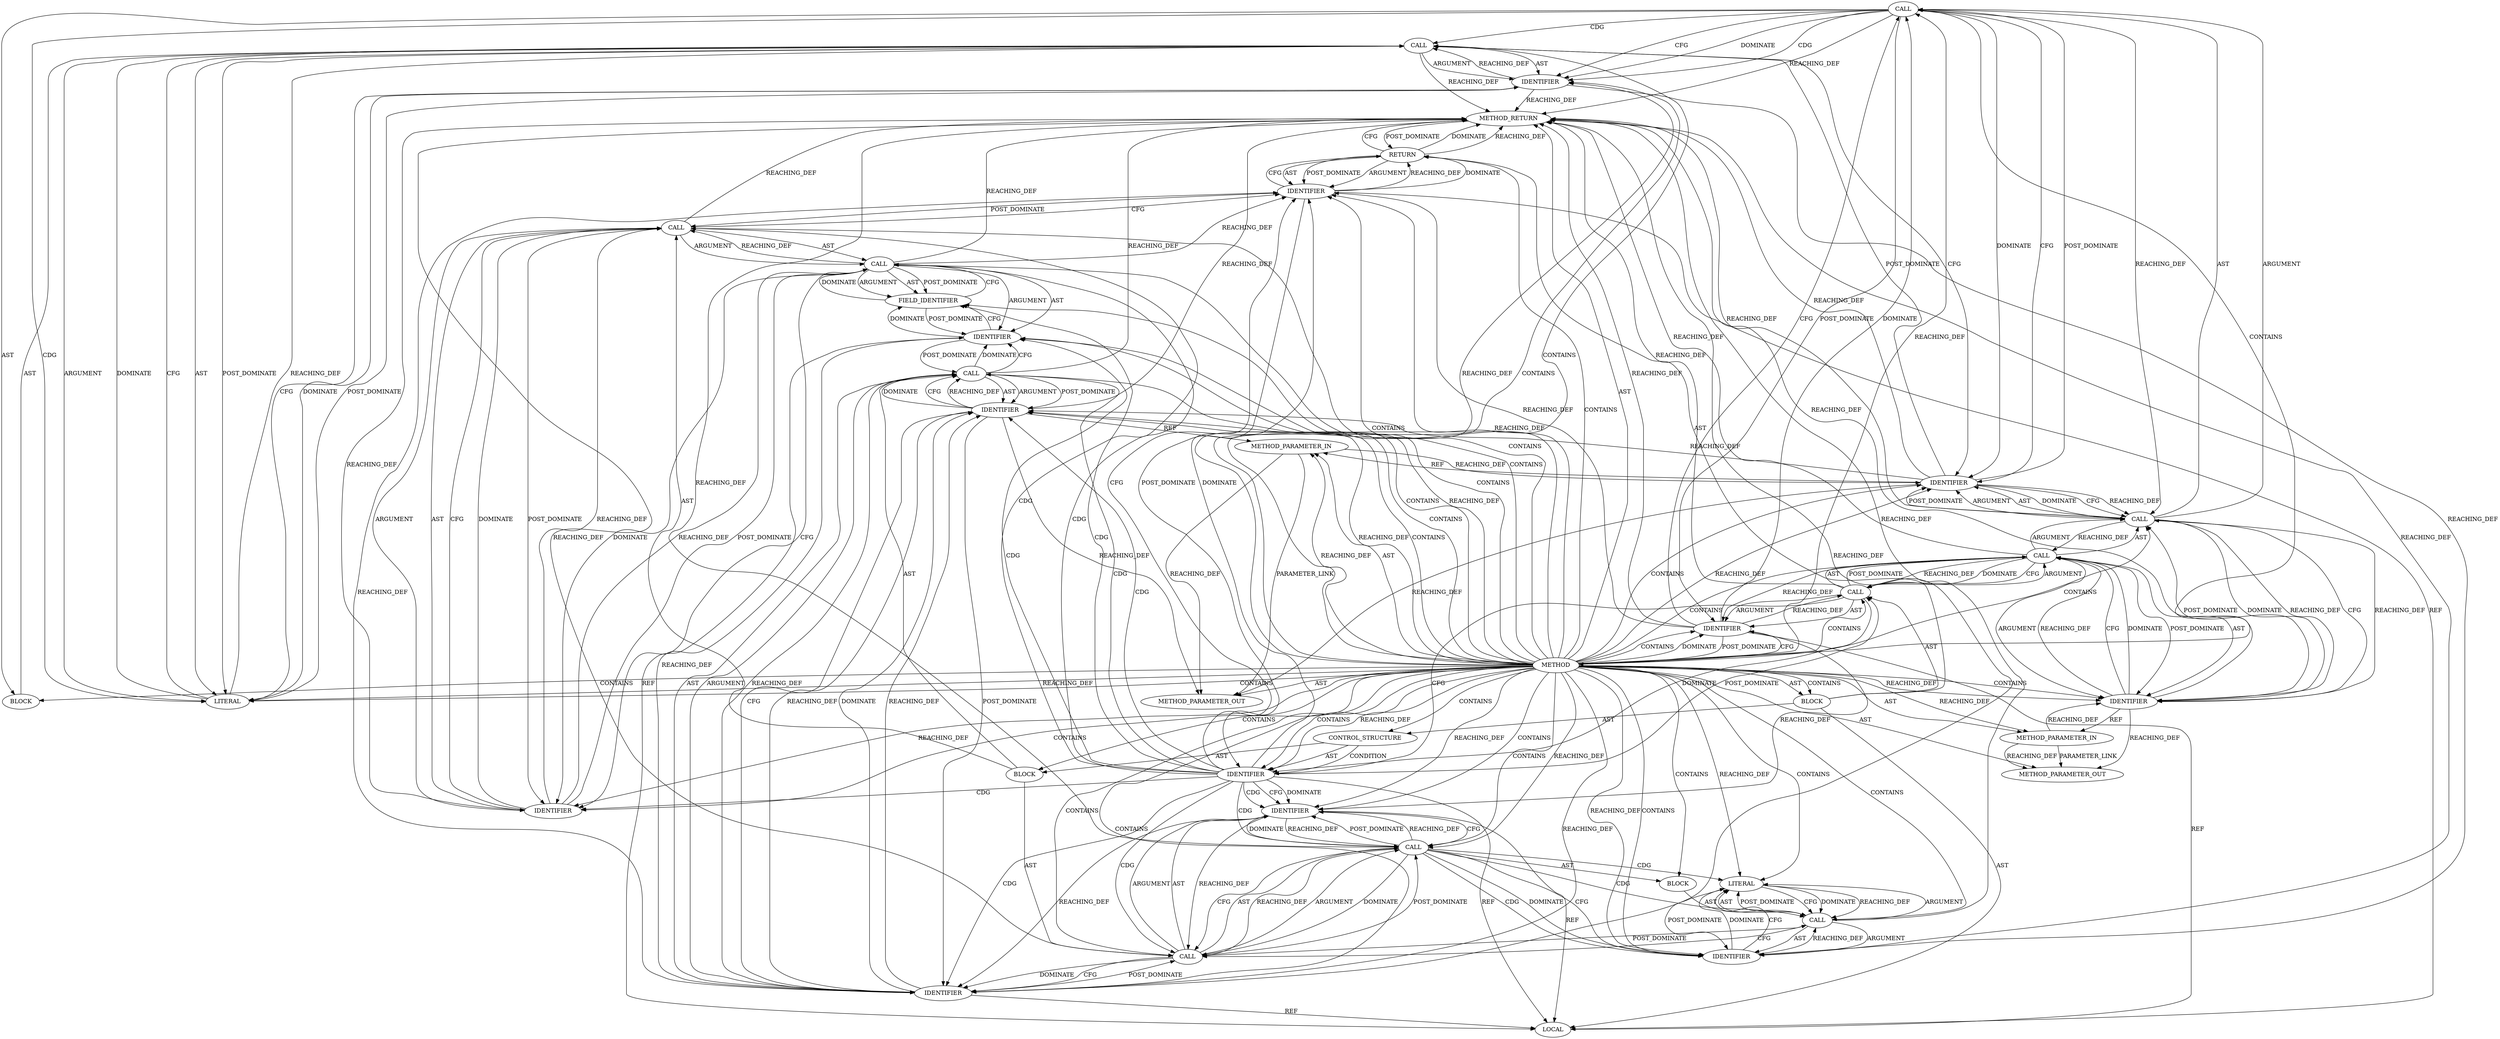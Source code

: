 digraph {
  44 [label=CALL ORDER=1 ARGUMENT_INDEX=1 CODE="BUF_OVERHEAD" COLUMN_NUMBER=25 METHOD_FULL_NAME="file_code_old-97bf6f81-tipc_buf_append-145.c:51:51:BUF_OVERHEAD:0" LINE_NUMBER=72 TYPE_FULL_NAME="ANY" DISPATCH_TYPE="INLINED" SIGNATURE="" NAME="BUF_OVERHEAD"]
  40 [label=CALL ORDER=2 ARGUMENT_INDEX=-1 CODE="skb = alloc_skb_fclone(BUF_OVERHEAD + size, gfp)" COLUMN_NUMBER=2 METHOD_FULL_NAME="<operator>.assignment" LINE_NUMBER=72 TYPE_FULL_NAME="<empty>" DISPATCH_TYPE="STATIC_DISPATCH" SIGNATURE="" NAME="<operator>.assignment"]
  65 [label=CALL ORDER=1 ARGUMENT_INDEX=1 CODE="skb->next" COLUMN_NUMBER=3 METHOD_FULL_NAME="<operator>.indirectFieldAccess" LINE_NUMBER=76 TYPE_FULL_NAME="<empty>" DISPATCH_TYPE="STATIC_DISPATCH" SIGNATURE="" NAME="<operator>.indirectFieldAccess"]
  36 [label=METHOD_PARAMETER_IN ORDER=1 CODE="u32 size" IS_VARIADIC=false COLUMN_NUMBER=34 LINE_NUMBER=68 TYPE_FULL_NAME="u32" EVALUATION_STRATEGY="BY_VALUE" INDEX=1 NAME="size"]
  2707 [label=METHOD_PARAMETER_OUT ORDER=2 CODE="gfp_t gfp" IS_VARIADIC=false COLUMN_NUMBER=44 LINE_NUMBER=68 TYPE_FULL_NAME="gfp_t" EVALUATION_STRATEGY="BY_VALUE" INDEX=2 NAME="gfp"]
  50 [label=IDENTIFIER ORDER=2 ARGUMENT_INDEX=2 CODE="gfp" COLUMN_NUMBER=46 LINE_NUMBER=72 TYPE_FULL_NAME="gfp_t" NAME="gfp"]
  60 [label=LITERAL ORDER=2 ARGUMENT_INDEX=2 CODE="48" COLUMN_NUMBER=20 LINE_NUMBER=74 TYPE_FULL_NAME="int"]
  69 [label=RETURN ORDER=4 ARGUMENT_INDEX=-1 CODE="return skb;" COLUMN_NUMBER=2 LINE_NUMBER=78]
  46 [label=CALL ORDER=1 ARGUMENT_INDEX=1 CODE="LL_MAX_HEADER + 48" COLUMN_NUMBER=25 METHOD_FULL_NAME="<operator>.addition" LINE_NUMBER=72 TYPE_FULL_NAME="<empty>" DISPATCH_TYPE="STATIC_DISPATCH" SIGNATURE="" NAME="<operator>.addition"]
  37 [label=METHOD_PARAMETER_IN ORDER=2 CODE="gfp_t gfp" IS_VARIADIC=false COLUMN_NUMBER=44 LINE_NUMBER=68 TYPE_FULL_NAME="gfp_t" EVALUATION_STRATEGY="BY_VALUE" INDEX=2 NAME="gfp"]
  67 [label=FIELD_IDENTIFIER ORDER=2 ARGUMENT_INDEX=2 CODE="next" COLUMN_NUMBER=3 LINE_NUMBER=76 CANONICAL_NAME="next"]
  35 [label=METHOD COLUMN_NUMBER=1 LINE_NUMBER=68 COLUMN_NUMBER_END=24 IS_EXTERNAL=false SIGNATURE="struct sk_buff tipc_buf_acquire (u32,gfp_t)" NAME="tipc_buf_acquire" AST_PARENT_TYPE="TYPE_DECL" AST_PARENT_FULL_NAME="file_code_old-97bf6f81-tipc_buf_append-145.c:<global>" ORDER=3 CODE="struct sk_buff *tipc_buf_acquire(u32 size, gfp_t gfp)
{
	struct sk_buff *skb;

	skb = alloc_skb_fclone(BUF_OVERHEAD + size, gfp);
	if (skb) {
		skb_reserve(skb, BUF_HEADROOM);
		skb_put(skb, size);
		skb->next = NULL;
	}
	return skb;
}" FULL_NAME="tipc_buf_acquire" LINE_NUMBER_END=72 FILENAME="file_code_old-97bf6f81-tipc_buf_append-145.c"]
  56 [label=CALL ORDER=2 ARGUMENT_INDEX=2 CODE="BUF_HEADROOM" COLUMN_NUMBER=20 METHOD_FULL_NAME="file_code_old-97bf6f81-tipc_buf_append-145.c:50:50:BUF_HEADROOM:0" LINE_NUMBER=74 TYPE_FULL_NAME="ANY" DISPATCH_TYPE="INLINED" SIGNATURE="" NAME="BUF_HEADROOM"]
  70 [label=IDENTIFIER ORDER=1 ARGUMENT_INDEX=-1 CODE="skb" COLUMN_NUMBER=9 LINE_NUMBER=78 TYPE_FULL_NAME="sk_buff*" NAME="skb"]
  2706 [label=METHOD_PARAMETER_OUT ORDER=1 CODE="u32 size" IS_VARIADIC=false COLUMN_NUMBER=34 LINE_NUMBER=68 TYPE_FULL_NAME="u32" EVALUATION_STRATEGY="BY_VALUE" INDEX=1 NAME="size"]
  38 [label=BLOCK ORDER=3 ARGUMENT_INDEX=-1 CODE="{
	struct sk_buff *skb;

	skb = alloc_skb_fclone(BUF_OVERHEAD + size, gfp);
	if (skb) {
		skb_reserve(skb, BUF_HEADROOM);
		skb_put(skb, size);
		skb->next = NULL;
	}
	return skb;
}" COLUMN_NUMBER=1 LINE_NUMBER=69 TYPE_FULL_NAME="void"]
  47 [label=IDENTIFIER ORDER=1 ARGUMENT_INDEX=1 CODE="LL_MAX_HEADER" COLUMN_NUMBER=25 LINE_NUMBER=72 TYPE_FULL_NAME="ANY" NAME="LL_MAX_HEADER"]
  45 [label=BLOCK ORDER=1 ARGUMENT_INDEX=1 CODE="<empty>" TYPE_FULL_NAME="void"]
  68 [label=IDENTIFIER ORDER=2 ARGUMENT_INDEX=2 CODE="NULL" COLUMN_NUMBER=15 LINE_NUMBER=76 TYPE_FULL_NAME="ANY" NAME="NULL"]
  54 [label=CALL ORDER=1 ARGUMENT_INDEX=-1 CODE="skb_reserve(skb, BUF_HEADROOM)" COLUMN_NUMBER=3 METHOD_FULL_NAME="skb_reserve" LINE_NUMBER=74 TYPE_FULL_NAME="<empty>" DISPATCH_TYPE="STATIC_DISPATCH" SIGNATURE="" NAME="skb_reserve"]
  39 [label=LOCAL ORDER=1 CODE="struct sk_buff* skb" COLUMN_NUMBER=17 LINE_NUMBER=70 TYPE_FULL_NAME="sk_buff*" NAME="skb"]
  57 [label=BLOCK ORDER=1 ARGUMENT_INDEX=1 CODE="<empty>" TYPE_FULL_NAME="void"]
  71 [label=METHOD_RETURN ORDER=4 CODE="RET" COLUMN_NUMBER=1 LINE_NUMBER=68 TYPE_FULL_NAME="struct sk_buff" EVALUATION_STRATEGY="BY_VALUE"]
  58 [label=CALL ORDER=1 ARGUMENT_INDEX=1 CODE="LL_MAX_HEADER + 48" COLUMN_NUMBER=20 METHOD_FULL_NAME="<operator>.addition" LINE_NUMBER=74 TYPE_FULL_NAME="<empty>" DISPATCH_TYPE="STATIC_DISPATCH" SIGNATURE="" NAME="<operator>.addition"]
  49 [label=IDENTIFIER ORDER=2 ARGUMENT_INDEX=2 CODE="size" COLUMN_NUMBER=40 LINE_NUMBER=72 TYPE_FULL_NAME="u32" NAME="size"]
  41 [label=IDENTIFIER ORDER=1 ARGUMENT_INDEX=1 CODE="skb" COLUMN_NUMBER=2 LINE_NUMBER=72 TYPE_FULL_NAME="sk_buff*" NAME="skb"]
  59 [label=IDENTIFIER ORDER=1 ARGUMENT_INDEX=1 CODE="LL_MAX_HEADER" COLUMN_NUMBER=20 LINE_NUMBER=74 TYPE_FULL_NAME="ANY" NAME="LL_MAX_HEADER"]
  66 [label=IDENTIFIER ORDER=1 ARGUMENT_INDEX=1 CODE="skb" COLUMN_NUMBER=3 LINE_NUMBER=76 TYPE_FULL_NAME="sk_buff*" NAME="skb"]
  62 [label=IDENTIFIER ORDER=1 ARGUMENT_INDEX=1 CODE="skb" COLUMN_NUMBER=11 LINE_NUMBER=75 TYPE_FULL_NAME="sk_buff*" NAME="skb"]
  52 [label=IDENTIFIER ORDER=1 ARGUMENT_INDEX=-1 CODE="skb" COLUMN_NUMBER=6 LINE_NUMBER=73 TYPE_FULL_NAME="sk_buff*" NAME="skb"]
  63 [label=IDENTIFIER ORDER=2 ARGUMENT_INDEX=2 CODE="size" COLUMN_NUMBER=16 LINE_NUMBER=75 TYPE_FULL_NAME="u32" NAME="size"]
  53 [label=BLOCK ORDER=2 ARGUMENT_INDEX=-1 CODE="{
		skb_reserve(skb, BUF_HEADROOM);
		skb_put(skb, size);
		skb->next = NULL;
	}" COLUMN_NUMBER=11 LINE_NUMBER=73 TYPE_FULL_NAME="void"]
  55 [label=IDENTIFIER ORDER=1 ARGUMENT_INDEX=1 CODE="skb" COLUMN_NUMBER=15 LINE_NUMBER=74 TYPE_FULL_NAME="sk_buff*" NAME="skb"]
  42 [label=CALL ORDER=2 ARGUMENT_INDEX=2 CODE="alloc_skb_fclone(BUF_OVERHEAD + size, gfp)" COLUMN_NUMBER=8 METHOD_FULL_NAME="alloc_skb_fclone" LINE_NUMBER=72 TYPE_FULL_NAME="<empty>" DISPATCH_TYPE="STATIC_DISPATCH" SIGNATURE="" NAME="alloc_skb_fclone"]
  48 [label=LITERAL ORDER=2 ARGUMENT_INDEX=2 CODE="48" COLUMN_NUMBER=25 LINE_NUMBER=72 TYPE_FULL_NAME="int"]
  51 [label=CONTROL_STRUCTURE CONTROL_STRUCTURE_TYPE="IF" ORDER=3 PARSER_TYPE_NAME="CASTIfStatement" ARGUMENT_INDEX=-1 CODE="if (skb)" COLUMN_NUMBER=2 LINE_NUMBER=73]
  64 [label=CALL ORDER=3 ARGUMENT_INDEX=-1 CODE="skb->next = NULL" COLUMN_NUMBER=3 METHOD_FULL_NAME="<operator>.assignment" LINE_NUMBER=76 TYPE_FULL_NAME="<empty>" DISPATCH_TYPE="STATIC_DISPATCH" SIGNATURE="" NAME="<operator>.assignment"]
  61 [label=CALL ORDER=2 ARGUMENT_INDEX=-1 CODE="skb_put(skb, size)" COLUMN_NUMBER=3 METHOD_FULL_NAME="skb_put" LINE_NUMBER=75 TYPE_FULL_NAME="<empty>" DISPATCH_TYPE="STATIC_DISPATCH" SIGNATURE="" NAME="skb_put"]
  43 [label=CALL ORDER=1 ARGUMENT_INDEX=1 CODE="BUF_OVERHEAD + size" COLUMN_NUMBER=25 METHOD_FULL_NAME="<operator>.addition" LINE_NUMBER=72 TYPE_FULL_NAME="<empty>" DISPATCH_TYPE="STATIC_DISPATCH" SIGNATURE="" NAME="<operator>.addition"]
  38 -> 51 [label=AST ]
  46 -> 49 [label=CFG ]
  63 -> 61 [label=DOMINATE ]
  40 -> 42 [label=ARGUMENT ]
  60 -> 59 [label=POST_DOMINATE ]
  35 -> 59 [label=REACHING_DEF VARIABLE=""]
  64 -> 65 [label=ARGUMENT ]
  50 -> 37 [label=REF ]
  56 -> 59 [label=CFG ]
  42 -> 40 [label=REACHING_DEF VARIABLE="alloc_skb_fclone(BUF_OVERHEAD + size, gfp)"]
  67 -> 66 [label=POST_DOMINATE ]
  62 -> 61 [label=REACHING_DEF VARIABLE="skb"]
  47 -> 48 [label=CFG ]
  35 -> 55 [label=REACHING_DEF VARIABLE=""]
  35 -> 48 [label=REACHING_DEF VARIABLE=""]
  35 -> 47 [label=REACHING_DEF VARIABLE=""]
  46 -> 48 [label=POST_DOMINATE ]
  43 -> 49 [label=POST_DOMINATE ]
  55 -> 56 [label=CFG ]
  35 -> 67 [label=CONTAINS ]
  44 -> 49 [label=DOMINATE ]
  44 -> 71 [label=REACHING_DEF VARIABLE="BUF_OVERHEAD"]
  35 -> 63 [label=REACHING_DEF VARIABLE=""]
  36 -> 49 [label=REACHING_DEF VARIABLE="size"]
  50 -> 42 [label=REACHING_DEF VARIABLE="gfp"]
  35 -> 44 [label=REACHING_DEF VARIABLE=""]
  63 -> 36 [label=REF ]
  38 -> 40 [label=AST ]
  43 -> 50 [label=CFG ]
  70 -> 64 [label=POST_DOMINATE ]
  35 -> 36 [label=REACHING_DEF VARIABLE=""]
  53 -> 54 [label=AST ]
  35 -> 66 [label=CONTAINS ]
  35 -> 47 [label=CONTAINS ]
  41 -> 44 [label=DOMINATE ]
  52 -> 55 [label=CFG ]
  37 -> 2707 [label=PARAMETER_LINK ]
  40 -> 42 [label=AST ]
  35 -> 63 [label=CONTAINS ]
  41 -> 35 [label=POST_DOMINATE ]
  61 -> 62 [label=ARGUMENT ]
  35 -> 40 [label=CONTAINS ]
  59 -> 58 [label=REACHING_DEF VARIABLE="LL_MAX_HEADER"]
  65 -> 71 [label=REACHING_DEF VARIABLE="skb->next"]
  42 -> 50 [label=POST_DOMINATE ]
  62 -> 63 [label=CFG ]
  54 -> 62 [label=DOMINATE ]
  68 -> 64 [label=REACHING_DEF VARIABLE="NULL"]
  35 -> 48 [label=CONTAINS ]
  70 -> 69 [label=REACHING_DEF VARIABLE="skb"]
  52 -> 39 [label=REF ]
  44 -> 47 [label=CFG ]
  63 -> 2706 [label=REACHING_DEF VARIABLE="size"]
  69 -> 71 [label=DOMINATE ]
  50 -> 2707 [label=REACHING_DEF VARIABLE="gfp"]
  62 -> 54 [label=POST_DOMINATE ]
  42 -> 41 [label=REACHING_DEF VARIABLE="alloc_skb_fclone(BUF_OVERHEAD + size, gfp)"]
  69 -> 70 [label=AST ]
  56 -> 55 [label=POST_DOMINATE ]
  42 -> 50 [label=ARGUMENT ]
  69 -> 71 [label=REACHING_DEF VARIABLE="<RET>"]
  66 -> 39 [label=REF ]
  50 -> 42 [label=CFG ]
  62 -> 63 [label=DOMINATE ]
  61 -> 62 [label=AST ]
  35 -> 56 [label=CONTAINS ]
  65 -> 67 [label=ARGUMENT ]
  70 -> 69 [label=DOMINATE ]
  42 -> 43 [label=AST ]
  62 -> 70 [label=REACHING_DEF VARIABLE="skb"]
  54 -> 58 [label=POST_DOMINATE ]
  56 -> 60 [label=CDG ]
  35 -> 51 [label=CONTAINS ]
  49 -> 43 [label=DOMINATE ]
  68 -> 64 [label=CFG ]
  35 -> 62 [label=CONTAINS ]
  58 -> 54 [label=CFG ]
  42 -> 43 [label=ARGUMENT ]
  58 -> 71 [label=REACHING_DEF VARIABLE="LL_MAX_HEADER + 48"]
  35 -> 59 [label=CONTAINS ]
  40 -> 52 [label=CFG ]
  35 -> 50 [label=CONTAINS ]
  40 -> 41 [label=AST ]
  65 -> 68 [label=CFG ]
  58 -> 59 [label=ARGUMENT ]
  35 -> 42 [label=CONTAINS ]
  35 -> 69 [label=CONTAINS ]
  46 -> 47 [label=AST ]
  58 -> 59 [label=AST ]
  56 -> 54 [label=REACHING_DEF VARIABLE="BUF_HEADROOM"]
  69 -> 71 [label=CFG ]
  49 -> 46 [label=POST_DOMINATE ]
  41 -> 55 [label=REACHING_DEF VARIABLE="skb"]
  54 -> 55 [label=AST ]
  49 -> 71 [label=REACHING_DEF VARIABLE="size"]
  40 -> 52 [label=DOMINATE ]
  52 -> 54 [label=CDG ]
  49 -> 43 [label=CFG ]
  42 -> 71 [label=REACHING_DEF VARIABLE="alloc_skb_fclone(BUF_OVERHEAD + size, gfp)"]
  50 -> 43 [label=REACHING_DEF VARIABLE="gfp"]
  35 -> 57 [label=CONTAINS ]
  43 -> 49 [label=ARGUMENT ]
  62 -> 39 [label=REF ]
  35 -> 65 [label=CONTAINS ]
  52 -> 66 [label=CDG ]
  52 -> 56 [label=CDG ]
  64 -> 70 [label=CFG ]
  48 -> 46 [label=REACHING_DEF VARIABLE="48"]
  35 -> 53 [label=CONTAINS ]
  69 -> 70 [label=POST_DOMINATE ]
  35 -> 58 [label=CONTAINS ]
  64 -> 68 [label=ARGUMENT ]
  35 -> 49 [label=CONTAINS ]
  70 -> 39 [label=REF ]
  58 -> 60 [label=ARGUMENT ]
  46 -> 47 [label=ARGUMENT ]
  54 -> 56 [label=ARGUMENT ]
  52 -> 67 [label=CDG ]
  52 -> 40 [label=POST_DOMINATE ]
  56 -> 57 [label=AST ]
  64 -> 65 [label=AST ]
  66 -> 67 [label=CFG ]
  58 -> 60 [label=AST ]
  35 -> 70 [label=CONTAINS ]
  56 -> 59 [label=CDG ]
  61 -> 71 [label=REACHING_DEF VARIABLE="skb_put(skb, size)"]
  63 -> 61 [label=CFG ]
  53 -> 61 [label=AST ]
  41 -> 40 [label=REACHING_DEF VARIABLE="skb"]
  64 -> 71 [label=REACHING_DEF VARIABLE="skb->next = NULL"]
  35 -> 68 [label=CONTAINS ]
  40 -> 41 [label=ARGUMENT ]
  35 -> 44 [label=CONTAINS ]
  46 -> 48 [label=ARGUMENT ]
  44 -> 49 [label=CFG ]
  56 -> 55 [label=REACHING_DEF VARIABLE="BUF_HEADROOM"]
  35 -> 50 [label=REACHING_DEF VARIABLE=""]
  56 -> 54 [label=DOMINATE ]
  52 -> 62 [label=CDG ]
  50 -> 42 [label=DOMINATE ]
  52 -> 70 [label=DOMINATE ]
  35 -> 66 [label=REACHING_DEF VARIABLE=""]
  38 -> 39 [label=AST ]
  43 -> 50 [label=DOMINATE ]
  62 -> 71 [label=REACHING_DEF VARIABLE="skb"]
  41 -> 71 [label=REACHING_DEF VARIABLE="skb"]
  35 -> 71 [label=AST ]
  42 -> 40 [label=CFG ]
  55 -> 39 [label=REF ]
  68 -> 64 [label=DOMINATE ]
  68 -> 65 [label=REACHING_DEF VARIABLE="NULL"]
  41 -> 39 [label=REF ]
  52 -> 68 [label=CDG ]
  37 -> 2707 [label=REACHING_DEF VARIABLE="gfp"]
  67 -> 65 [label=CFG ]
  37 -> 50 [label=REACHING_DEF VARIABLE="gfp"]
  70 -> 69 [label=CFG ]
  35 -> 46 [label=CONTAINS ]
  35 -> 56 [label=REACHING_DEF VARIABLE=""]
  61 -> 63 [label=AST ]
  49 -> 2706 [label=REACHING_DEF VARIABLE="size"]
  49 -> 36 [label=REF ]
  43 -> 42 [label=REACHING_DEF VARIABLE="BUF_OVERHEAD + size"]
  44 -> 43 [label=REACHING_DEF VARIABLE="BUF_OVERHEAD"]
  35 -> 61 [label=CONTAINS ]
  35 -> 52 [label=REACHING_DEF VARIABLE=""]
  44 -> 48 [label=CDG ]
  65 -> 67 [label=AST ]
  65 -> 70 [label=REACHING_DEF VARIABLE="skb->next"]
  54 -> 62 [label=CFG ]
  50 -> 71 [label=REACHING_DEF VARIABLE="gfp"]
  53 -> 64 [label=AST ]
  35 -> 41 [label=CFG ]
  35 -> 45 [label=CONTAINS ]
  35 -> 41 [label=CONTAINS ]
  44 -> 47 [label=DOMINATE ]
  35 -> 68 [label=REACHING_DEF VARIABLE=""]
  35 -> 64 [label=CONTAINS ]
  54 -> 56 [label=POST_DOMINATE ]
  65 -> 67 [label=POST_DOMINATE ]
  46 -> 48 [label=AST ]
  63 -> 62 [label=REACHING_DEF VARIABLE="size"]
  47 -> 48 [label=DOMINATE ]
  41 -> 70 [label=REACHING_DEF VARIABLE="skb"]
  52 -> 70 [label=CFG ]
  47 -> 59 [label=REACHING_DEF VARIABLE="LL_MAX_HEADER"]
  60 -> 58 [label=CFG ]
  54 -> 56 [label=AST ]
  44 -> 45 [label=AST ]
  44 -> 41 [label=POST_DOMINATE ]
  36 -> 2706 [label=PARAMETER_LINK ]
  35 -> 2706 [label=AST ]
  38 -> 69 [label=AST ]
  52 -> 65 [label=CDG ]
  43 -> 50 [label=REACHING_DEF VARIABLE="BUF_OVERHEAD + size"]
  56 -> 71 [label=REACHING_DEF VARIABLE="BUF_HEADROOM"]
  64 -> 68 [label=POST_DOMINATE ]
  61 -> 63 [label=ARGUMENT ]
  52 -> 61 [label=CDG ]
  61 -> 66 [label=DOMINATE ]
  40 -> 71 [label=REACHING_DEF VARIABLE="skb = alloc_skb_fclone(BUF_OVERHEAD + size, gfp)"]
  47 -> 46 [label=REACHING_DEF VARIABLE="LL_MAX_HEADER"]
  56 -> 54 [label=CFG ]
  46 -> 71 [label=REACHING_DEF VARIABLE="LL_MAX_HEADER + 48"]
  35 -> 38 [label=AST ]
  70 -> 52 [label=POST_DOMINATE ]
  35 -> 52 [label=CONTAINS ]
  52 -> 63 [label=CDG ]
  55 -> 56 [label=REACHING_DEF VARIABLE="skb"]
  42 -> 50 [label=AST ]
  68 -> 71 [label=REACHING_DEF VARIABLE="NULL"]
  71 -> 69 [label=POST_DOMINATE ]
  35 -> 49 [label=REACHING_DEF VARIABLE=""]
  43 -> 44 [label=AST ]
  47 -> 71 [label=REACHING_DEF VARIABLE="LL_MAX_HEADER"]
  63 -> 61 [label=REACHING_DEF VARIABLE="size"]
  41 -> 44 [label=CFG ]
  35 -> 43 [label=CONTAINS ]
  63 -> 62 [label=POST_DOMINATE ]
  49 -> 63 [label=REACHING_DEF VARIABLE="size"]
  55 -> 56 [label=DOMINATE ]
  51 -> 52 [label=AST ]
  66 -> 67 [label=DOMINATE ]
  52 -> 64 [label=CDG ]
  35 -> 41 [label=DOMINATE ]
  42 -> 40 [label=DOMINATE ]
  44 -> 46 [label=CDG ]
  45 -> 46 [label=AST ]
  66 -> 61 [label=POST_DOMINATE ]
  35 -> 62 [label=REACHING_DEF VARIABLE=""]
  35 -> 60 [label=REACHING_DEF VARIABLE=""]
  36 -> 2706 [label=REACHING_DEF VARIABLE="size"]
  35 -> 70 [label=REACHING_DEF VARIABLE=""]
  56 -> 59 [label=DOMINATE ]
  35 -> 60 [label=CONTAINS ]
  35 -> 55 [label=CONTAINS ]
  35 -> 2707 [label=AST ]
  69 -> 70 [label=ARGUMENT ]
  65 -> 66 [label=ARGUMENT ]
  35 -> 37 [label=REACHING_DEF VARIABLE=""]
  49 -> 43 [label=REACHING_DEF VARIABLE="size"]
  35 -> 36 [label=AST ]
  56 -> 58 [label=CDG ]
  43 -> 44 [label=ARGUMENT ]
  58 -> 60 [label=POST_DOMINATE ]
  61 -> 63 [label=POST_DOMINATE ]
  60 -> 58 [label=DOMINATE ]
  55 -> 62 [label=REACHING_DEF VARIABLE="skb"]
  65 -> 68 [label=DOMINATE ]
  52 -> 55 [label=DOMINATE ]
  43 -> 71 [label=REACHING_DEF VARIABLE="BUF_OVERHEAD + size"]
  51 -> 52 [label=CONDITION ]
  35 -> 38 [label=CONTAINS ]
  48 -> 46 [label=DOMINATE ]
  61 -> 66 [label=CFG ]
  48 -> 47 [label=POST_DOMINATE ]
  55 -> 54 [label=REACHING_DEF VARIABLE="skb"]
  54 -> 55 [label=ARGUMENT ]
  49 -> 44 [label=POST_DOMINATE ]
  65 -> 64 [label=REACHING_DEF VARIABLE="skb->next"]
  51 -> 53 [label=AST ]
  43 -> 49 [label=AST ]
  44 -> 47 [label=CDG ]
  68 -> 65 [label=POST_DOMINATE ]
  60 -> 58 [label=REACHING_DEF VARIABLE="48"]
  50 -> 43 [label=POST_DOMINATE ]
  64 -> 68 [label=AST ]
  57 -> 58 [label=AST ]
  52 -> 55 [label=CDG ]
  35 -> 54 [label=CONTAINS ]
  40 -> 42 [label=POST_DOMINATE ]
  59 -> 60 [label=DOMINATE ]
  63 -> 71 [label=REACHING_DEF VARIABLE="size"]
  48 -> 46 [label=CFG ]
  67 -> 65 [label=DOMINATE ]
  62 -> 66 [label=REACHING_DEF VARIABLE="skb"]
  54 -> 71 [label=REACHING_DEF VARIABLE="skb_reserve(skb, BUF_HEADROOM)"]
  65 -> 66 [label=AST ]
  59 -> 71 [label=REACHING_DEF VARIABLE="LL_MAX_HEADER"]
  35 -> 37 [label=AST ]
  62 -> 63 [label=REACHING_DEF VARIABLE="skb"]
  59 -> 60 [label=CFG ]
}
